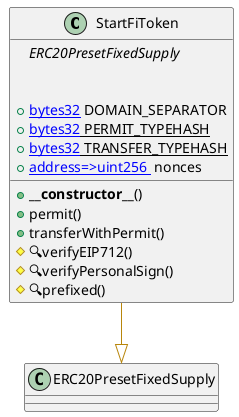 @startuml
' -- generated by: https://marketplace.visualstudio.com/items?itemName=tintinweb.solidity-visual-auditor
'
' -- for auto-render install: https://marketplace.visualstudio.com/items?itemName=jebbs.plantuml
' -- options --



' -- classes --


class StartFiToken {
    ' -- inheritance --
	{abstract}ERC20PresetFixedSupply

    ' -- usingFor --

    ' -- vars --
	+[[bytes32]] DOMAIN_SEPARATOR
	+{static}[[bytes32]] PERMIT_TYPEHASH
	+{static}[[bytes32]] TRANSFER_TYPEHASH
	+[[mapping address=>uint256 ]] nonces

    ' -- methods --
	+**__constructor__**()
	+permit()
	+transferWithPermit()
	#🔍verifyEIP712()
	#🔍verifyPersonalSign()
	#🔍prefixed()

}
' -- inheritance / usingFor --
StartFiToken --[#DarkGoldenRod]|> ERC20PresetFixedSupply

@enduml